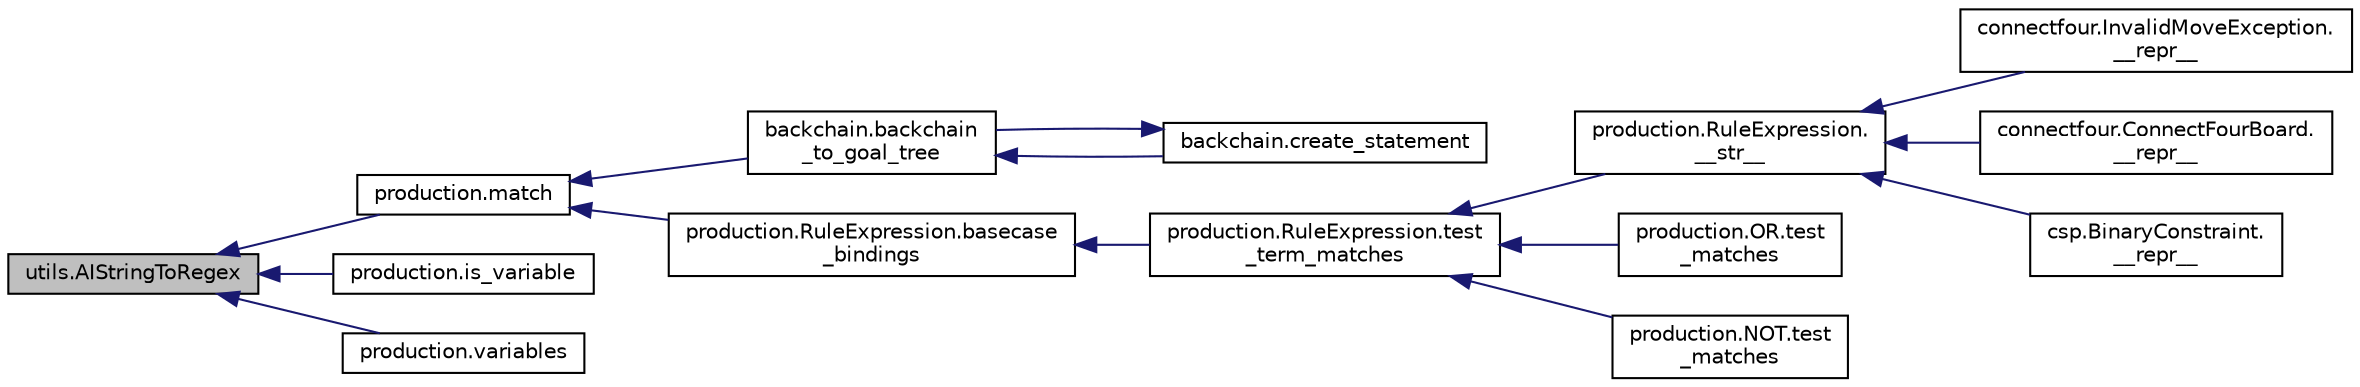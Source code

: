 digraph "utils.AIStringToRegex"
{
  edge [fontname="Helvetica",fontsize="10",labelfontname="Helvetica",labelfontsize="10"];
  node [fontname="Helvetica",fontsize="10",shape=record];
  rankdir="LR";
  Node1 [label="utils.AIStringToRegex",height=0.2,width=0.4,color="black", fillcolor="grey75", style="filled", fontcolor="black"];
  Node1 -> Node2 [dir="back",color="midnightblue",fontsize="10",style="solid",fontname="Helvetica"];
  Node2 [label="production.match",height=0.2,width=0.4,color="black", fillcolor="white", style="filled",URL="$namespaceproduction.html#a9ba3934c56c12a0922452b8d33555f4a"];
  Node2 -> Node3 [dir="back",color="midnightblue",fontsize="10",style="solid",fontname="Helvetica"];
  Node3 [label="backchain.backchain\l_to_goal_tree",height=0.2,width=0.4,color="black", fillcolor="white", style="filled",URL="$namespacebackchain.html#ac1a9a8fa73ff8ceccf51d3781ee5808b"];
  Node3 -> Node4 [dir="back",color="midnightblue",fontsize="10",style="solid",fontname="Helvetica"];
  Node4 [label="backchain.create_statement",height=0.2,width=0.4,color="black", fillcolor="white", style="filled",URL="$namespacebackchain.html#a221181d9f688096ccca60898b02c08ad"];
  Node4 -> Node3 [dir="back",color="midnightblue",fontsize="10",style="solid",fontname="Helvetica"];
  Node2 -> Node5 [dir="back",color="midnightblue",fontsize="10",style="solid",fontname="Helvetica"];
  Node5 [label="production.RuleExpression.basecase\l_bindings",height=0.2,width=0.4,color="black", fillcolor="white", style="filled",URL="$classproduction_1_1_rule_expression.html#ad530f5927cc21f08597c57845b417c58"];
  Node5 -> Node6 [dir="back",color="midnightblue",fontsize="10",style="solid",fontname="Helvetica"];
  Node6 [label="production.RuleExpression.test\l_term_matches",height=0.2,width=0.4,color="black", fillcolor="white", style="filled",URL="$classproduction_1_1_rule_expression.html#ab01f1ddf2fbacabf107473975d749e1a"];
  Node6 -> Node7 [dir="back",color="midnightblue",fontsize="10",style="solid",fontname="Helvetica"];
  Node7 [label="production.RuleExpression.\l__str__",height=0.2,width=0.4,color="black", fillcolor="white", style="filled",URL="$classproduction_1_1_rule_expression.html#a51c09052da5da96990ef0525c64f28f2"];
  Node7 -> Node8 [dir="back",color="midnightblue",fontsize="10",style="solid",fontname="Helvetica"];
  Node8 [label="connectfour.InvalidMoveException.\l__repr__",height=0.2,width=0.4,color="black", fillcolor="white", style="filled",URL="$classconnectfour_1_1_invalid_move_exception.html#adbbe69444362b192b454845d528941f4"];
  Node7 -> Node9 [dir="back",color="midnightblue",fontsize="10",style="solid",fontname="Helvetica"];
  Node9 [label="connectfour.ConnectFourBoard.\l__repr__",height=0.2,width=0.4,color="black", fillcolor="white", style="filled",URL="$classconnectfour_1_1_connect_four_board.html#a21aac38964cad4976cdb926e96090b2b"];
  Node7 -> Node10 [dir="back",color="midnightblue",fontsize="10",style="solid",fontname="Helvetica"];
  Node10 [label="csp.BinaryConstraint.\l__repr__",height=0.2,width=0.4,color="black", fillcolor="white", style="filled",URL="$classcsp_1_1_binary_constraint.html#abd1037cf01a9cb0f6bbf24296045f19e"];
  Node6 -> Node11 [dir="back",color="midnightblue",fontsize="10",style="solid",fontname="Helvetica"];
  Node11 [label="production.OR.test\l_matches",height=0.2,width=0.4,color="black", fillcolor="white", style="filled",URL="$classproduction_1_1_o_r.html#aa26643b09c525bc7a8be7e97ab07f4d0"];
  Node6 -> Node12 [dir="back",color="midnightblue",fontsize="10",style="solid",fontname="Helvetica"];
  Node12 [label="production.NOT.test\l_matches",height=0.2,width=0.4,color="black", fillcolor="white", style="filled",URL="$classproduction_1_1_n_o_t.html#a7f95697f8d1e4fad9e7f2ab599991d11"];
  Node1 -> Node13 [dir="back",color="midnightblue",fontsize="10",style="solid",fontname="Helvetica"];
  Node13 [label="production.is_variable",height=0.2,width=0.4,color="black", fillcolor="white", style="filled",URL="$namespaceproduction.html#ac1aec33c79d4b61b1d7d0cdd3caa8faf"];
  Node1 -> Node14 [dir="back",color="midnightblue",fontsize="10",style="solid",fontname="Helvetica"];
  Node14 [label="production.variables",height=0.2,width=0.4,color="black", fillcolor="white", style="filled",URL="$namespaceproduction.html#a28e0a912c828dc4c508c279cadbb0514"];
}
